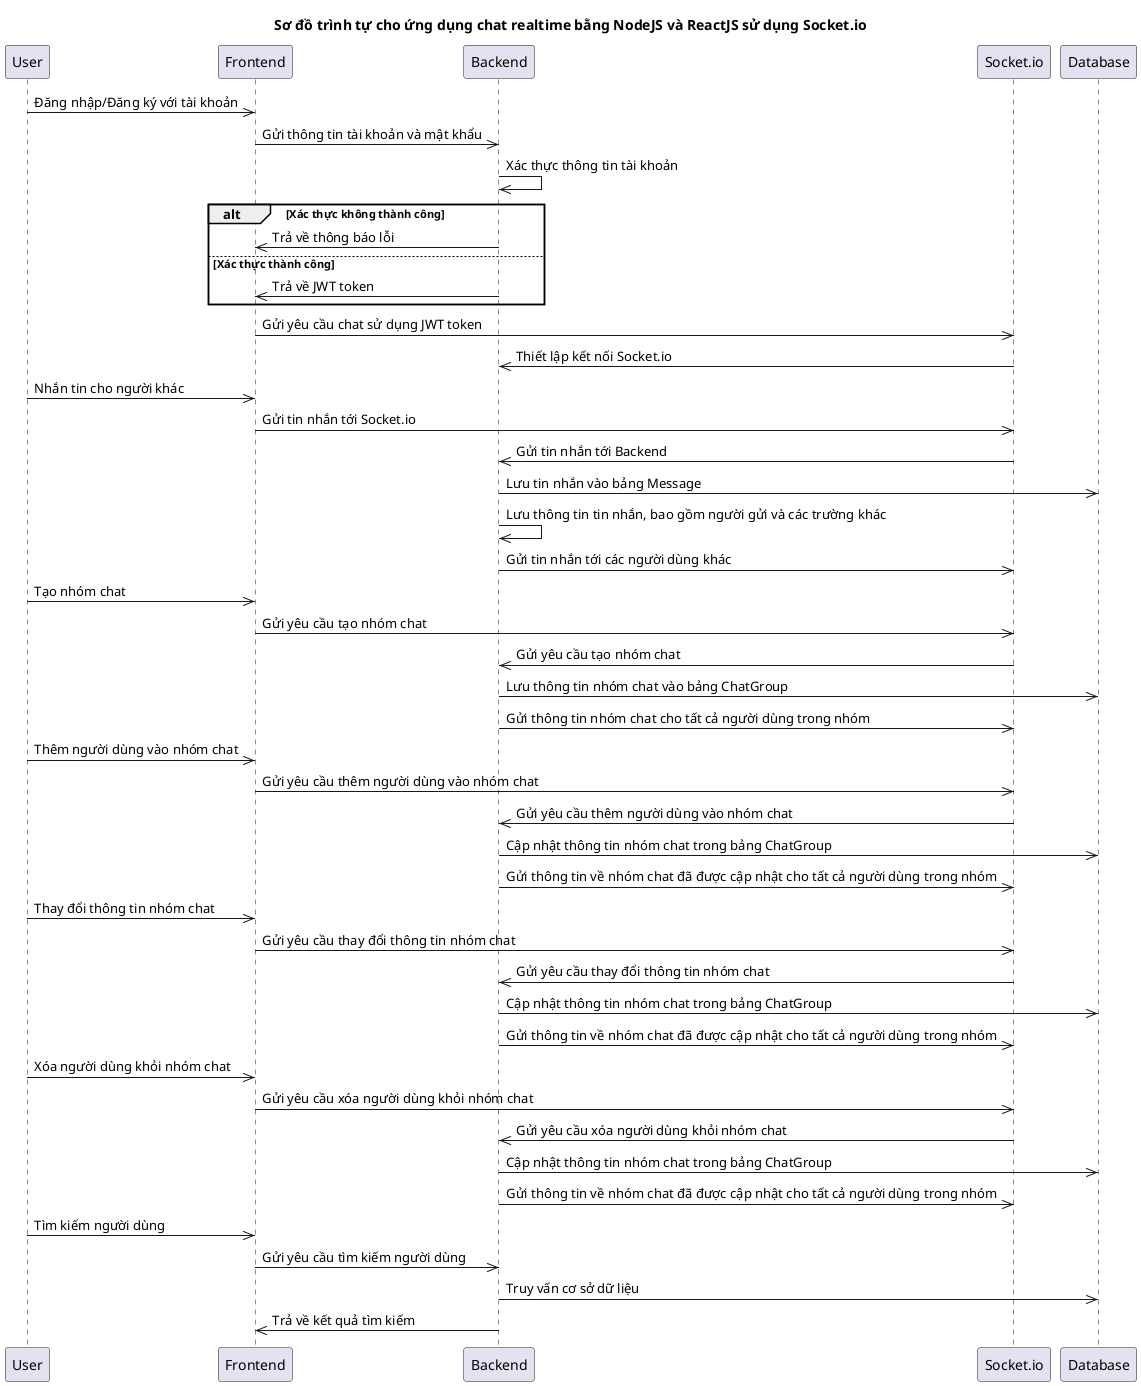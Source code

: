 @startuml
title Sơ đồ trình tự cho ứng dụng chat realtime bằng NodeJS và ReactJS sử dụng Socket.io
participant User
participant Frontend
participant Backend
participant Socket.io
participant Database
User ->> Frontend: Đăng nhập/Đăng ký với tài khoản
Frontend ->> Backend: Gửi thông tin tài khoản và mật khẩu
Backend ->> Backend: Xác thực thông tin tài khoản
alt Xác thực không thành công
Backend ->> Frontend: Trả về thông báo lỗi
else Xác thực thành công
Backend ->> Frontend: Trả về JWT token
end
Frontend ->> Socket.io: Gửi yêu cầu chat sử dụng JWT token
Socket.io ->> Backend: Thiết lập kết nối Socket.io
User ->> Frontend: Nhắn tin cho người khác
Frontend ->> Socket.io: Gửi tin nhắn tới Socket.io
Socket.io ->> Backend: Gửi tin nhắn tới Backend
Backend ->> Database: Lưu tin nhắn vào bảng Message
Backend ->> Backend: Lưu thông tin tin nhắn, bao gồm người gửi và các trường khác
Backend ->> Socket.io: Gửi tin nhắn tới các người dùng khác
User ->> Frontend: Tạo nhóm chat
Frontend ->> Socket.io: Gửi yêu cầu tạo nhóm chat
Socket.io ->> Backend: Gửi yêu cầu tạo nhóm chat
Backend ->> Database: Lưu thông tin nhóm chat vào bảng ChatGroup
Backend ->> Socket.io: Gửi thông tin nhóm chat cho tất cả người dùng trong nhóm
User ->> Frontend: Thêm người dùng vào nhóm chat
Frontend ->> Socket.io: Gửi yêu cầu thêm người dùng vào nhóm chat
Socket.io ->> Backend: Gửi yêu cầu thêm người dùng vào nhóm chat
Backend ->> Database: Cập nhật thông tin nhóm chat trong bảng ChatGroup
Backend ->> Socket.io: Gửi thông tin về nhóm chat đã được cập nhật cho tất cả người dùng trong nhóm
User ->> Frontend: Thay đổi thông tin nhóm chat
Frontend ->> Socket.io: Gửi yêu cầu thay đổi thông tin nhóm chat
Socket.io ->> Backend: Gửi yêu cầu thay đổi thông tin nhóm chat
Backend ->> Database: Cập nhật thông tin nhóm chat trong bảng ChatGroup
Backend ->> Socket.io: Gửi thông tin về nhóm chat đã được cập nhật cho tất cả người dùng trong nhóm
User ->> Frontend: Xóa người dùng khỏi nhóm chat
Frontend ->> Socket.io: Gửi yêu cầu xóa người dùng khỏi nhóm chat
Socket.io ->> Backend: Gửi yêu cầu xóa người dùng khỏi nhóm chat
Backend ->> Database: Cập nhật thông tin nhóm chat trong bảng ChatGroup
Backend ->> Socket.io: Gửi thông tin về nhóm chat đã được cập nhật cho tất cả người dùng trong nhóm
User ->> Frontend: Tìm kiếm người dùng
Frontend ->> Backend: Gửi yêu cầu tìm kiếm người dùng
Backend ->> Database: Truy vấn cơ sở dữ liệu
Backend ->> Frontend: Trả về kết quả tìm kiếm
@enduml
